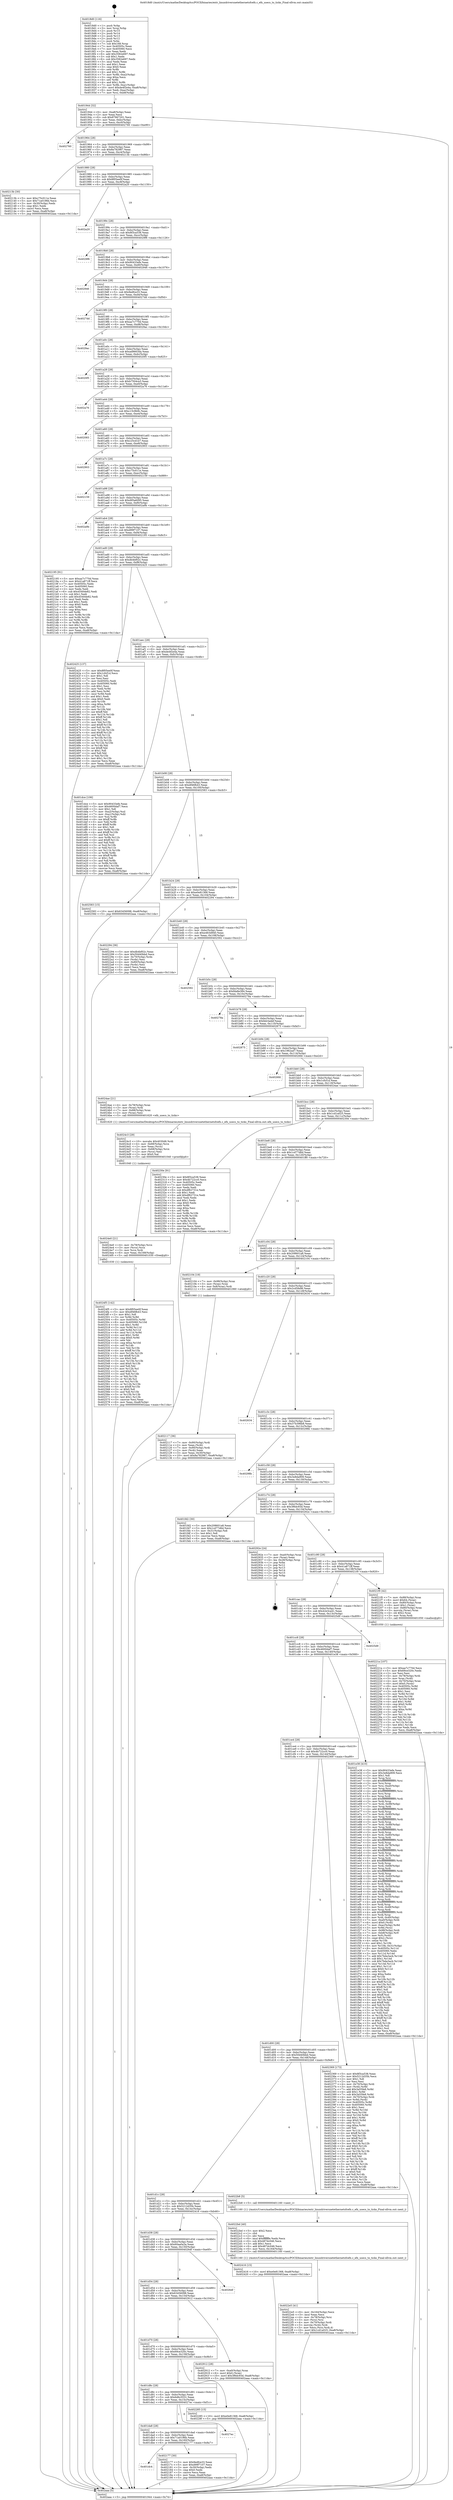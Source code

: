 digraph "0x4018d0" {
  label = "0x4018d0 (/mnt/c/Users/mathe/Desktop/tcc/POCII/binaries/extr_linuxdriversnetethernetsfcefx.c_efx_usecs_to_ticks_Final-ollvm.out::main(0))"
  labelloc = "t"
  node[shape=record]

  Entry [label="",width=0.3,height=0.3,shape=circle,fillcolor=black,style=filled]
  "0x401944" [label="{
     0x401944 [32]\l
     | [instrs]\l
     &nbsp;&nbsp;0x401944 \<+6\>: mov -0xa8(%rbp),%eax\l
     &nbsp;&nbsp;0x40194a \<+2\>: mov %eax,%ecx\l
     &nbsp;&nbsp;0x40194c \<+6\>: sub $0x87667201,%ecx\l
     &nbsp;&nbsp;0x401952 \<+6\>: mov %eax,-0xbc(%rbp)\l
     &nbsp;&nbsp;0x401958 \<+6\>: mov %ecx,-0xc0(%rbp)\l
     &nbsp;&nbsp;0x40195e \<+6\>: je 0000000000402760 \<main+0xe90\>\l
  }"]
  "0x402760" [label="{
     0x402760\l
  }", style=dashed]
  "0x401964" [label="{
     0x401964 [28]\l
     | [instrs]\l
     &nbsp;&nbsp;0x401964 \<+5\>: jmp 0000000000401969 \<main+0x99\>\l
     &nbsp;&nbsp;0x401969 \<+6\>: mov -0xbc(%rbp),%eax\l
     &nbsp;&nbsp;0x40196f \<+5\>: sub $0x8a782987,%eax\l
     &nbsp;&nbsp;0x401974 \<+6\>: mov %eax,-0xc4(%rbp)\l
     &nbsp;&nbsp;0x40197a \<+6\>: je 000000000040213b \<main+0x86b\>\l
  }"]
  Exit [label="",width=0.3,height=0.3,shape=circle,fillcolor=black,style=filled,peripheries=2]
  "0x40213b" [label="{
     0x40213b [30]\l
     | [instrs]\l
     &nbsp;&nbsp;0x40213b \<+5\>: mov $0xc75c011e,%eax\l
     &nbsp;&nbsp;0x402140 \<+5\>: mov $0x71a0196b,%ecx\l
     &nbsp;&nbsp;0x402145 \<+3\>: mov -0x30(%rbp),%edx\l
     &nbsp;&nbsp;0x402148 \<+3\>: cmp $0x1,%edx\l
     &nbsp;&nbsp;0x40214b \<+3\>: cmovl %ecx,%eax\l
     &nbsp;&nbsp;0x40214e \<+6\>: mov %eax,-0xa8(%rbp)\l
     &nbsp;&nbsp;0x402154 \<+5\>: jmp 0000000000402aaa \<main+0x11da\>\l
  }"]
  "0x401980" [label="{
     0x401980 [28]\l
     | [instrs]\l
     &nbsp;&nbsp;0x401980 \<+5\>: jmp 0000000000401985 \<main+0xb5\>\l
     &nbsp;&nbsp;0x401985 \<+6\>: mov -0xbc(%rbp),%eax\l
     &nbsp;&nbsp;0x40198b \<+5\>: sub $0x8f05ee0f,%eax\l
     &nbsp;&nbsp;0x401990 \<+6\>: mov %eax,-0xc8(%rbp)\l
     &nbsp;&nbsp;0x401996 \<+6\>: je 0000000000402a20 \<main+0x1150\>\l
  }"]
  "0x4024f5" [label="{
     0x4024f5 [142]\l
     | [instrs]\l
     &nbsp;&nbsp;0x4024f5 \<+5\>: mov $0x8f05ee0f,%eax\l
     &nbsp;&nbsp;0x4024fa \<+5\>: mov $0xdf46fb43,%esi\l
     &nbsp;&nbsp;0x4024ff \<+2\>: mov $0x1,%dl\l
     &nbsp;&nbsp;0x402501 \<+3\>: xor %r8d,%r8d\l
     &nbsp;&nbsp;0x402504 \<+8\>: mov 0x40505c,%r9d\l
     &nbsp;&nbsp;0x40250c \<+8\>: mov 0x405060,%r10d\l
     &nbsp;&nbsp;0x402514 \<+4\>: sub $0x1,%r8d\l
     &nbsp;&nbsp;0x402518 \<+3\>: mov %r9d,%r11d\l
     &nbsp;&nbsp;0x40251b \<+3\>: add %r8d,%r11d\l
     &nbsp;&nbsp;0x40251e \<+4\>: imul %r11d,%r9d\l
     &nbsp;&nbsp;0x402522 \<+4\>: and $0x1,%r9d\l
     &nbsp;&nbsp;0x402526 \<+4\>: cmp $0x0,%r9d\l
     &nbsp;&nbsp;0x40252a \<+3\>: sete %bl\l
     &nbsp;&nbsp;0x40252d \<+4\>: cmp $0xa,%r10d\l
     &nbsp;&nbsp;0x402531 \<+4\>: setl %r14b\l
     &nbsp;&nbsp;0x402535 \<+3\>: mov %bl,%r15b\l
     &nbsp;&nbsp;0x402538 \<+4\>: xor $0xff,%r15b\l
     &nbsp;&nbsp;0x40253c \<+3\>: mov %r14b,%r12b\l
     &nbsp;&nbsp;0x40253f \<+4\>: xor $0xff,%r12b\l
     &nbsp;&nbsp;0x402543 \<+3\>: xor $0x0,%dl\l
     &nbsp;&nbsp;0x402546 \<+3\>: mov %r15b,%r13b\l
     &nbsp;&nbsp;0x402549 \<+4\>: and $0x0,%r13b\l
     &nbsp;&nbsp;0x40254d \<+2\>: and %dl,%bl\l
     &nbsp;&nbsp;0x40254f \<+3\>: mov %r12b,%cl\l
     &nbsp;&nbsp;0x402552 \<+3\>: and $0x0,%cl\l
     &nbsp;&nbsp;0x402555 \<+3\>: and %dl,%r14b\l
     &nbsp;&nbsp;0x402558 \<+3\>: or %bl,%r13b\l
     &nbsp;&nbsp;0x40255b \<+3\>: or %r14b,%cl\l
     &nbsp;&nbsp;0x40255e \<+3\>: xor %cl,%r13b\l
     &nbsp;&nbsp;0x402561 \<+3\>: or %r12b,%r15b\l
     &nbsp;&nbsp;0x402564 \<+4\>: xor $0xff,%r15b\l
     &nbsp;&nbsp;0x402568 \<+3\>: or $0x0,%dl\l
     &nbsp;&nbsp;0x40256b \<+3\>: and %dl,%r15b\l
     &nbsp;&nbsp;0x40256e \<+3\>: or %r15b,%r13b\l
     &nbsp;&nbsp;0x402571 \<+4\>: test $0x1,%r13b\l
     &nbsp;&nbsp;0x402575 \<+3\>: cmovne %esi,%eax\l
     &nbsp;&nbsp;0x402578 \<+6\>: mov %eax,-0xa8(%rbp)\l
     &nbsp;&nbsp;0x40257e \<+5\>: jmp 0000000000402aaa \<main+0x11da\>\l
  }"]
  "0x402a20" [label="{
     0x402a20\l
  }", style=dashed]
  "0x40199c" [label="{
     0x40199c [28]\l
     | [instrs]\l
     &nbsp;&nbsp;0x40199c \<+5\>: jmp 00000000004019a1 \<main+0xd1\>\l
     &nbsp;&nbsp;0x4019a1 \<+6\>: mov -0xbc(%rbp),%eax\l
     &nbsp;&nbsp;0x4019a7 \<+5\>: sub $0x8f3ca538,%eax\l
     &nbsp;&nbsp;0x4019ac \<+6\>: mov %eax,-0xcc(%rbp)\l
     &nbsp;&nbsp;0x4019b2 \<+6\>: je 00000000004029f6 \<main+0x1126\>\l
  }"]
  "0x4024e0" [label="{
     0x4024e0 [21]\l
     | [instrs]\l
     &nbsp;&nbsp;0x4024e0 \<+4\>: mov -0x78(%rbp),%rcx\l
     &nbsp;&nbsp;0x4024e4 \<+3\>: mov (%rcx),%rcx\l
     &nbsp;&nbsp;0x4024e7 \<+3\>: mov %rcx,%rdi\l
     &nbsp;&nbsp;0x4024ea \<+6\>: mov %eax,-0x168(%rbp)\l
     &nbsp;&nbsp;0x4024f0 \<+5\>: call 0000000000401030 \<free@plt\>\l
     | [calls]\l
     &nbsp;&nbsp;0x401030 \{1\} (unknown)\l
  }"]
  "0x4029f6" [label="{
     0x4029f6\l
  }", style=dashed]
  "0x4019b8" [label="{
     0x4019b8 [28]\l
     | [instrs]\l
     &nbsp;&nbsp;0x4019b8 \<+5\>: jmp 00000000004019bd \<main+0xed\>\l
     &nbsp;&nbsp;0x4019bd \<+6\>: mov -0xbc(%rbp),%eax\l
     &nbsp;&nbsp;0x4019c3 \<+5\>: sub $0x90433efe,%eax\l
     &nbsp;&nbsp;0x4019c8 \<+6\>: mov %eax,-0xd0(%rbp)\l
     &nbsp;&nbsp;0x4019ce \<+6\>: je 0000000000402946 \<main+0x1076\>\l
  }"]
  "0x4024c3" [label="{
     0x4024c3 [29]\l
     | [instrs]\l
     &nbsp;&nbsp;0x4024c3 \<+10\>: movabs $0x4030d6,%rdi\l
     &nbsp;&nbsp;0x4024cd \<+4\>: mov -0x68(%rbp),%rcx\l
     &nbsp;&nbsp;0x4024d1 \<+2\>: mov %eax,(%rcx)\l
     &nbsp;&nbsp;0x4024d3 \<+4\>: mov -0x68(%rbp),%rcx\l
     &nbsp;&nbsp;0x4024d7 \<+2\>: mov (%rcx),%esi\l
     &nbsp;&nbsp;0x4024d9 \<+2\>: mov $0x0,%al\l
     &nbsp;&nbsp;0x4024db \<+5\>: call 0000000000401040 \<printf@plt\>\l
     | [calls]\l
     &nbsp;&nbsp;0x401040 \{1\} (unknown)\l
  }"]
  "0x402946" [label="{
     0x402946\l
  }", style=dashed]
  "0x4019d4" [label="{
     0x4019d4 [28]\l
     | [instrs]\l
     &nbsp;&nbsp;0x4019d4 \<+5\>: jmp 00000000004019d9 \<main+0x109\>\l
     &nbsp;&nbsp;0x4019d9 \<+6\>: mov -0xbc(%rbp),%eax\l
     &nbsp;&nbsp;0x4019df \<+5\>: sub $0x9edfce33,%eax\l
     &nbsp;&nbsp;0x4019e4 \<+6\>: mov %eax,-0xd4(%rbp)\l
     &nbsp;&nbsp;0x4019ea \<+6\>: je 00000000004027dd \<main+0xf0d\>\l
  }"]
  "0x4022e5" [label="{
     0x4022e5 [41]\l
     | [instrs]\l
     &nbsp;&nbsp;0x4022e5 \<+6\>: mov -0x164(%rbp),%ecx\l
     &nbsp;&nbsp;0x4022eb \<+3\>: imul %eax,%ecx\l
     &nbsp;&nbsp;0x4022ee \<+4\>: mov -0x78(%rbp),%rsi\l
     &nbsp;&nbsp;0x4022f2 \<+3\>: mov (%rsi),%rsi\l
     &nbsp;&nbsp;0x4022f5 \<+4\>: mov -0x70(%rbp),%rdi\l
     &nbsp;&nbsp;0x4022f9 \<+3\>: movslq (%rdi),%rdi\l
     &nbsp;&nbsp;0x4022fc \<+3\>: mov %ecx,(%rsi,%rdi,4)\l
     &nbsp;&nbsp;0x4022ff \<+10\>: movl $0x1cd1a025,-0xa8(%rbp)\l
     &nbsp;&nbsp;0x402309 \<+5\>: jmp 0000000000402aaa \<main+0x11da\>\l
  }"]
  "0x4027dd" [label="{
     0x4027dd\l
  }", style=dashed]
  "0x4019f0" [label="{
     0x4019f0 [28]\l
     | [instrs]\l
     &nbsp;&nbsp;0x4019f0 \<+5\>: jmp 00000000004019f5 \<main+0x125\>\l
     &nbsp;&nbsp;0x4019f5 \<+6\>: mov -0xbc(%rbp),%eax\l
     &nbsp;&nbsp;0x4019fb \<+5\>: sub $0xaa7c770d,%eax\l
     &nbsp;&nbsp;0x401a00 \<+6\>: mov %eax,-0xd8(%rbp)\l
     &nbsp;&nbsp;0x401a06 \<+6\>: je 00000000004029ac \<main+0x10dc\>\l
  }"]
  "0x4022bd" [label="{
     0x4022bd [40]\l
     | [instrs]\l
     &nbsp;&nbsp;0x4022bd \<+5\>: mov $0x2,%ecx\l
     &nbsp;&nbsp;0x4022c2 \<+1\>: cltd\l
     &nbsp;&nbsp;0x4022c3 \<+2\>: idiv %ecx\l
     &nbsp;&nbsp;0x4022c5 \<+6\>: imul $0xfffffffe,%edx,%ecx\l
     &nbsp;&nbsp;0x4022cb \<+6\>: sub $0x487dc046,%ecx\l
     &nbsp;&nbsp;0x4022d1 \<+3\>: add $0x1,%ecx\l
     &nbsp;&nbsp;0x4022d4 \<+6\>: add $0x487dc046,%ecx\l
     &nbsp;&nbsp;0x4022da \<+6\>: mov %ecx,-0x164(%rbp)\l
     &nbsp;&nbsp;0x4022e0 \<+5\>: call 0000000000401160 \<next_i\>\l
     | [calls]\l
     &nbsp;&nbsp;0x401160 \{1\} (/mnt/c/Users/mathe/Desktop/tcc/POCII/binaries/extr_linuxdriversnetethernetsfcefx.c_efx_usecs_to_ticks_Final-ollvm.out::next_i)\l
  }"]
  "0x4029ac" [label="{
     0x4029ac\l
  }", style=dashed]
  "0x401a0c" [label="{
     0x401a0c [28]\l
     | [instrs]\l
     &nbsp;&nbsp;0x401a0c \<+5\>: jmp 0000000000401a11 \<main+0x141\>\l
     &nbsp;&nbsp;0x401a11 \<+6\>: mov -0xbc(%rbp),%eax\l
     &nbsp;&nbsp;0x401a17 \<+5\>: sub $0xad9663da,%eax\l
     &nbsp;&nbsp;0x401a1c \<+6\>: mov %eax,-0xdc(%rbp)\l
     &nbsp;&nbsp;0x401a22 \<+6\>: je 00000000004020f5 \<main+0x825\>\l
  }"]
  "0x40221a" [label="{
     0x40221a [107]\l
     | [instrs]\l
     &nbsp;&nbsp;0x40221a \<+5\>: mov $0xaa7c770d,%ecx\l
     &nbsp;&nbsp;0x40221f \<+5\>: mov $0x69ce320c,%edx\l
     &nbsp;&nbsp;0x402224 \<+2\>: xor %esi,%esi\l
     &nbsp;&nbsp;0x402226 \<+4\>: mov -0x78(%rbp),%rdi\l
     &nbsp;&nbsp;0x40222a \<+3\>: mov %rax,(%rdi)\l
     &nbsp;&nbsp;0x40222d \<+4\>: mov -0x70(%rbp),%rax\l
     &nbsp;&nbsp;0x402231 \<+6\>: movl $0x0,(%rax)\l
     &nbsp;&nbsp;0x402237 \<+8\>: mov 0x40505c,%r8d\l
     &nbsp;&nbsp;0x40223f \<+8\>: mov 0x405060,%r9d\l
     &nbsp;&nbsp;0x402247 \<+3\>: sub $0x1,%esi\l
     &nbsp;&nbsp;0x40224a \<+3\>: mov %r8d,%r10d\l
     &nbsp;&nbsp;0x40224d \<+3\>: add %esi,%r10d\l
     &nbsp;&nbsp;0x402250 \<+4\>: imul %r10d,%r8d\l
     &nbsp;&nbsp;0x402254 \<+4\>: and $0x1,%r8d\l
     &nbsp;&nbsp;0x402258 \<+4\>: cmp $0x0,%r8d\l
     &nbsp;&nbsp;0x40225c \<+4\>: sete %r11b\l
     &nbsp;&nbsp;0x402260 \<+4\>: cmp $0xa,%r9d\l
     &nbsp;&nbsp;0x402264 \<+3\>: setl %bl\l
     &nbsp;&nbsp;0x402267 \<+3\>: mov %r11b,%r14b\l
     &nbsp;&nbsp;0x40226a \<+3\>: and %bl,%r14b\l
     &nbsp;&nbsp;0x40226d \<+3\>: xor %bl,%r11b\l
     &nbsp;&nbsp;0x402270 \<+3\>: or %r11b,%r14b\l
     &nbsp;&nbsp;0x402273 \<+4\>: test $0x1,%r14b\l
     &nbsp;&nbsp;0x402277 \<+3\>: cmovne %edx,%ecx\l
     &nbsp;&nbsp;0x40227a \<+6\>: mov %ecx,-0xa8(%rbp)\l
     &nbsp;&nbsp;0x402280 \<+5\>: jmp 0000000000402aaa \<main+0x11da\>\l
  }"]
  "0x4020f5" [label="{
     0x4020f5\l
  }", style=dashed]
  "0x401a28" [label="{
     0x401a28 [28]\l
     | [instrs]\l
     &nbsp;&nbsp;0x401a28 \<+5\>: jmp 0000000000401a2d \<main+0x15d\>\l
     &nbsp;&nbsp;0x401a2d \<+6\>: mov -0xbc(%rbp),%eax\l
     &nbsp;&nbsp;0x401a33 \<+5\>: sub $0xb7504ca3,%eax\l
     &nbsp;&nbsp;0x401a38 \<+6\>: mov %eax,-0xe0(%rbp)\l
     &nbsp;&nbsp;0x401a3e \<+6\>: je 0000000000402a76 \<main+0x11a6\>\l
  }"]
  "0x401dc4" [label="{
     0x401dc4\l
  }", style=dashed]
  "0x402a76" [label="{
     0x402a76\l
  }", style=dashed]
  "0x401a44" [label="{
     0x401a44 [28]\l
     | [instrs]\l
     &nbsp;&nbsp;0x401a44 \<+5\>: jmp 0000000000401a49 \<main+0x179\>\l
     &nbsp;&nbsp;0x401a49 \<+6\>: mov -0xbc(%rbp),%eax\l
     &nbsp;&nbsp;0x401a4f \<+5\>: sub $0xc15c9b9c,%eax\l
     &nbsp;&nbsp;0x401a54 \<+6\>: mov %eax,-0xe4(%rbp)\l
     &nbsp;&nbsp;0x401a5a \<+6\>: je 0000000000402083 \<main+0x7b3\>\l
  }"]
  "0x402177" [label="{
     0x402177 [30]\l
     | [instrs]\l
     &nbsp;&nbsp;0x402177 \<+5\>: mov $0x9edfce33,%eax\l
     &nbsp;&nbsp;0x40217c \<+5\>: mov $0xd99f7107,%ecx\l
     &nbsp;&nbsp;0x402181 \<+3\>: mov -0x30(%rbp),%edx\l
     &nbsp;&nbsp;0x402184 \<+3\>: cmp $0x0,%edx\l
     &nbsp;&nbsp;0x402187 \<+3\>: cmove %ecx,%eax\l
     &nbsp;&nbsp;0x40218a \<+6\>: mov %eax,-0xa8(%rbp)\l
     &nbsp;&nbsp;0x402190 \<+5\>: jmp 0000000000402aaa \<main+0x11da\>\l
  }"]
  "0x402083" [label="{
     0x402083\l
  }", style=dashed]
  "0x401a60" [label="{
     0x401a60 [28]\l
     | [instrs]\l
     &nbsp;&nbsp;0x401a60 \<+5\>: jmp 0000000000401a65 \<main+0x195\>\l
     &nbsp;&nbsp;0x401a65 \<+6\>: mov -0xbc(%rbp),%eax\l
     &nbsp;&nbsp;0x401a6b \<+5\>: sub $0xc25cd1e7,%eax\l
     &nbsp;&nbsp;0x401a70 \<+6\>: mov %eax,-0xe8(%rbp)\l
     &nbsp;&nbsp;0x401a76 \<+6\>: je 0000000000402903 \<main+0x1033\>\l
  }"]
  "0x401da8" [label="{
     0x401da8 [28]\l
     | [instrs]\l
     &nbsp;&nbsp;0x401da8 \<+5\>: jmp 0000000000401dad \<main+0x4dd\>\l
     &nbsp;&nbsp;0x401dad \<+6\>: mov -0xbc(%rbp),%eax\l
     &nbsp;&nbsp;0x401db3 \<+5\>: sub $0x71a0196b,%eax\l
     &nbsp;&nbsp;0x401db8 \<+6\>: mov %eax,-0x160(%rbp)\l
     &nbsp;&nbsp;0x401dbe \<+6\>: je 0000000000402177 \<main+0x8a7\>\l
  }"]
  "0x402903" [label="{
     0x402903\l
  }", style=dashed]
  "0x401a7c" [label="{
     0x401a7c [28]\l
     | [instrs]\l
     &nbsp;&nbsp;0x401a7c \<+5\>: jmp 0000000000401a81 \<main+0x1b1\>\l
     &nbsp;&nbsp;0x401a81 \<+6\>: mov -0xbc(%rbp),%eax\l
     &nbsp;&nbsp;0x401a87 \<+5\>: sub $0xc75c011e,%eax\l
     &nbsp;&nbsp;0x401a8c \<+6\>: mov %eax,-0xec(%rbp)\l
     &nbsp;&nbsp;0x401a92 \<+6\>: je 0000000000402159 \<main+0x889\>\l
  }"]
  "0x4027ec" [label="{
     0x4027ec\l
  }", style=dashed]
  "0x402159" [label="{
     0x402159\l
  }", style=dashed]
  "0x401a98" [label="{
     0x401a98 [28]\l
     | [instrs]\l
     &nbsp;&nbsp;0x401a98 \<+5\>: jmp 0000000000401a9d \<main+0x1cd\>\l
     &nbsp;&nbsp;0x401a9d \<+6\>: mov -0xbc(%rbp),%eax\l
     &nbsp;&nbsp;0x401aa3 \<+5\>: sub $0xd95a6095,%eax\l
     &nbsp;&nbsp;0x401aa8 \<+6\>: mov %eax,-0xf0(%rbp)\l
     &nbsp;&nbsp;0x401aae \<+6\>: je 0000000000402a9b \<main+0x11cb\>\l
  }"]
  "0x401d8c" [label="{
     0x401d8c [28]\l
     | [instrs]\l
     &nbsp;&nbsp;0x401d8c \<+5\>: jmp 0000000000401d91 \<main+0x4c1\>\l
     &nbsp;&nbsp;0x401d91 \<+6\>: mov -0xbc(%rbp),%eax\l
     &nbsp;&nbsp;0x401d97 \<+5\>: sub $0x6d6c5531,%eax\l
     &nbsp;&nbsp;0x401d9c \<+6\>: mov %eax,-0x15c(%rbp)\l
     &nbsp;&nbsp;0x401da2 \<+6\>: je 00000000004027ec \<main+0xf1c\>\l
  }"]
  "0x402a9b" [label="{
     0x402a9b\l
  }", style=dashed]
  "0x401ab4" [label="{
     0x401ab4 [28]\l
     | [instrs]\l
     &nbsp;&nbsp;0x401ab4 \<+5\>: jmp 0000000000401ab9 \<main+0x1e9\>\l
     &nbsp;&nbsp;0x401ab9 \<+6\>: mov -0xbc(%rbp),%eax\l
     &nbsp;&nbsp;0x401abf \<+5\>: sub $0xd99f7107,%eax\l
     &nbsp;&nbsp;0x401ac4 \<+6\>: mov %eax,-0xf4(%rbp)\l
     &nbsp;&nbsp;0x401aca \<+6\>: je 0000000000402195 \<main+0x8c5\>\l
  }"]
  "0x402285" [label="{
     0x402285 [15]\l
     | [instrs]\l
     &nbsp;&nbsp;0x402285 \<+10\>: movl $0xe0e81368,-0xa8(%rbp)\l
     &nbsp;&nbsp;0x40228f \<+5\>: jmp 0000000000402aaa \<main+0x11da\>\l
  }"]
  "0x402195" [label="{
     0x402195 [91]\l
     | [instrs]\l
     &nbsp;&nbsp;0x402195 \<+5\>: mov $0xaa7c770d,%eax\l
     &nbsp;&nbsp;0x40219a \<+5\>: mov $0x41a871ff,%ecx\l
     &nbsp;&nbsp;0x40219f \<+7\>: mov 0x40505c,%edx\l
     &nbsp;&nbsp;0x4021a6 \<+7\>: mov 0x405060,%esi\l
     &nbsp;&nbsp;0x4021ad \<+2\>: mov %edx,%edi\l
     &nbsp;&nbsp;0x4021af \<+6\>: sub $0x4540de82,%edi\l
     &nbsp;&nbsp;0x4021b5 \<+3\>: sub $0x1,%edi\l
     &nbsp;&nbsp;0x4021b8 \<+6\>: add $0x4540de82,%edi\l
     &nbsp;&nbsp;0x4021be \<+3\>: imul %edi,%edx\l
     &nbsp;&nbsp;0x4021c1 \<+3\>: and $0x1,%edx\l
     &nbsp;&nbsp;0x4021c4 \<+3\>: cmp $0x0,%edx\l
     &nbsp;&nbsp;0x4021c7 \<+4\>: sete %r8b\l
     &nbsp;&nbsp;0x4021cb \<+3\>: cmp $0xa,%esi\l
     &nbsp;&nbsp;0x4021ce \<+4\>: setl %r9b\l
     &nbsp;&nbsp;0x4021d2 \<+3\>: mov %r8b,%r10b\l
     &nbsp;&nbsp;0x4021d5 \<+3\>: and %r9b,%r10b\l
     &nbsp;&nbsp;0x4021d8 \<+3\>: xor %r9b,%r8b\l
     &nbsp;&nbsp;0x4021db \<+3\>: or %r8b,%r10b\l
     &nbsp;&nbsp;0x4021de \<+4\>: test $0x1,%r10b\l
     &nbsp;&nbsp;0x4021e2 \<+3\>: cmovne %ecx,%eax\l
     &nbsp;&nbsp;0x4021e5 \<+6\>: mov %eax,-0xa8(%rbp)\l
     &nbsp;&nbsp;0x4021eb \<+5\>: jmp 0000000000402aaa \<main+0x11da\>\l
  }"]
  "0x401ad0" [label="{
     0x401ad0 [28]\l
     | [instrs]\l
     &nbsp;&nbsp;0x401ad0 \<+5\>: jmp 0000000000401ad5 \<main+0x205\>\l
     &nbsp;&nbsp;0x401ad5 \<+6\>: mov -0xbc(%rbp),%eax\l
     &nbsp;&nbsp;0x401adb \<+5\>: sub $0xdb4bf02c,%eax\l
     &nbsp;&nbsp;0x401ae0 \<+6\>: mov %eax,-0xf8(%rbp)\l
     &nbsp;&nbsp;0x401ae6 \<+6\>: je 0000000000402425 \<main+0xb55\>\l
  }"]
  "0x401d70" [label="{
     0x401d70 [28]\l
     | [instrs]\l
     &nbsp;&nbsp;0x401d70 \<+5\>: jmp 0000000000401d75 \<main+0x4a5\>\l
     &nbsp;&nbsp;0x401d75 \<+6\>: mov -0xbc(%rbp),%eax\l
     &nbsp;&nbsp;0x401d7b \<+5\>: sub $0x69ce320c,%eax\l
     &nbsp;&nbsp;0x401d80 \<+6\>: mov %eax,-0x158(%rbp)\l
     &nbsp;&nbsp;0x401d86 \<+6\>: je 0000000000402285 \<main+0x9b5\>\l
  }"]
  "0x402425" [label="{
     0x402425 [137]\l
     | [instrs]\l
     &nbsp;&nbsp;0x402425 \<+5\>: mov $0x8f05ee0f,%eax\l
     &nbsp;&nbsp;0x40242a \<+5\>: mov $0x1cfcf1d,%ecx\l
     &nbsp;&nbsp;0x40242f \<+2\>: mov $0x1,%dl\l
     &nbsp;&nbsp;0x402431 \<+2\>: xor %esi,%esi\l
     &nbsp;&nbsp;0x402433 \<+7\>: mov 0x40505c,%edi\l
     &nbsp;&nbsp;0x40243a \<+8\>: mov 0x405060,%r8d\l
     &nbsp;&nbsp;0x402442 \<+3\>: sub $0x1,%esi\l
     &nbsp;&nbsp;0x402445 \<+3\>: mov %edi,%r9d\l
     &nbsp;&nbsp;0x402448 \<+3\>: add %esi,%r9d\l
     &nbsp;&nbsp;0x40244b \<+4\>: imul %r9d,%edi\l
     &nbsp;&nbsp;0x40244f \<+3\>: and $0x1,%edi\l
     &nbsp;&nbsp;0x402452 \<+3\>: cmp $0x0,%edi\l
     &nbsp;&nbsp;0x402455 \<+4\>: sete %r10b\l
     &nbsp;&nbsp;0x402459 \<+4\>: cmp $0xa,%r8d\l
     &nbsp;&nbsp;0x40245d \<+4\>: setl %r11b\l
     &nbsp;&nbsp;0x402461 \<+3\>: mov %r10b,%bl\l
     &nbsp;&nbsp;0x402464 \<+3\>: xor $0xff,%bl\l
     &nbsp;&nbsp;0x402467 \<+3\>: mov %r11b,%r14b\l
     &nbsp;&nbsp;0x40246a \<+4\>: xor $0xff,%r14b\l
     &nbsp;&nbsp;0x40246e \<+3\>: xor $0x1,%dl\l
     &nbsp;&nbsp;0x402471 \<+3\>: mov %bl,%r15b\l
     &nbsp;&nbsp;0x402474 \<+4\>: and $0xff,%r15b\l
     &nbsp;&nbsp;0x402478 \<+3\>: and %dl,%r10b\l
     &nbsp;&nbsp;0x40247b \<+3\>: mov %r14b,%r12b\l
     &nbsp;&nbsp;0x40247e \<+4\>: and $0xff,%r12b\l
     &nbsp;&nbsp;0x402482 \<+3\>: and %dl,%r11b\l
     &nbsp;&nbsp;0x402485 \<+3\>: or %r10b,%r15b\l
     &nbsp;&nbsp;0x402488 \<+3\>: or %r11b,%r12b\l
     &nbsp;&nbsp;0x40248b \<+3\>: xor %r12b,%r15b\l
     &nbsp;&nbsp;0x40248e \<+3\>: or %r14b,%bl\l
     &nbsp;&nbsp;0x402491 \<+3\>: xor $0xff,%bl\l
     &nbsp;&nbsp;0x402494 \<+3\>: or $0x1,%dl\l
     &nbsp;&nbsp;0x402497 \<+2\>: and %dl,%bl\l
     &nbsp;&nbsp;0x402499 \<+3\>: or %bl,%r15b\l
     &nbsp;&nbsp;0x40249c \<+4\>: test $0x1,%r15b\l
     &nbsp;&nbsp;0x4024a0 \<+3\>: cmovne %ecx,%eax\l
     &nbsp;&nbsp;0x4024a3 \<+6\>: mov %eax,-0xa8(%rbp)\l
     &nbsp;&nbsp;0x4024a9 \<+5\>: jmp 0000000000402aaa \<main+0x11da\>\l
  }"]
  "0x401aec" [label="{
     0x401aec [28]\l
     | [instrs]\l
     &nbsp;&nbsp;0x401aec \<+5\>: jmp 0000000000401af1 \<main+0x221\>\l
     &nbsp;&nbsp;0x401af1 \<+6\>: mov -0xbc(%rbp),%eax\l
     &nbsp;&nbsp;0x401af7 \<+5\>: sub $0xde4f2e4a,%eax\l
     &nbsp;&nbsp;0x401afc \<+6\>: mov %eax,-0xfc(%rbp)\l
     &nbsp;&nbsp;0x401b02 \<+6\>: je 0000000000401dce \<main+0x4fe\>\l
  }"]
  "0x402912" [label="{
     0x402912 [28]\l
     | [instrs]\l
     &nbsp;&nbsp;0x402912 \<+7\>: mov -0xa0(%rbp),%rax\l
     &nbsp;&nbsp;0x402919 \<+6\>: movl $0x0,(%rax)\l
     &nbsp;&nbsp;0x40291f \<+10\>: movl $0x3f6dc93d,-0xa8(%rbp)\l
     &nbsp;&nbsp;0x402929 \<+5\>: jmp 0000000000402aaa \<main+0x11da\>\l
  }"]
  "0x401dce" [label="{
     0x401dce [106]\l
     | [instrs]\l
     &nbsp;&nbsp;0x401dce \<+5\>: mov $0x90433efe,%eax\l
     &nbsp;&nbsp;0x401dd3 \<+5\>: mov $0x4600daf7,%ecx\l
     &nbsp;&nbsp;0x401dd8 \<+2\>: mov $0x1,%dl\l
     &nbsp;&nbsp;0x401dda \<+7\>: mov -0xa2(%rbp),%sil\l
     &nbsp;&nbsp;0x401de1 \<+7\>: mov -0xa1(%rbp),%dil\l
     &nbsp;&nbsp;0x401de8 \<+3\>: mov %sil,%r8b\l
     &nbsp;&nbsp;0x401deb \<+4\>: xor $0xff,%r8b\l
     &nbsp;&nbsp;0x401def \<+3\>: mov %dil,%r9b\l
     &nbsp;&nbsp;0x401df2 \<+4\>: xor $0xff,%r9b\l
     &nbsp;&nbsp;0x401df6 \<+3\>: xor $0x1,%dl\l
     &nbsp;&nbsp;0x401df9 \<+3\>: mov %r8b,%r10b\l
     &nbsp;&nbsp;0x401dfc \<+4\>: and $0xff,%r10b\l
     &nbsp;&nbsp;0x401e00 \<+3\>: and %dl,%sil\l
     &nbsp;&nbsp;0x401e03 \<+3\>: mov %r9b,%r11b\l
     &nbsp;&nbsp;0x401e06 \<+4\>: and $0xff,%r11b\l
     &nbsp;&nbsp;0x401e0a \<+3\>: and %dl,%dil\l
     &nbsp;&nbsp;0x401e0d \<+3\>: or %sil,%r10b\l
     &nbsp;&nbsp;0x401e10 \<+3\>: or %dil,%r11b\l
     &nbsp;&nbsp;0x401e13 \<+3\>: xor %r11b,%r10b\l
     &nbsp;&nbsp;0x401e16 \<+3\>: or %r9b,%r8b\l
     &nbsp;&nbsp;0x401e19 \<+4\>: xor $0xff,%r8b\l
     &nbsp;&nbsp;0x401e1d \<+3\>: or $0x1,%dl\l
     &nbsp;&nbsp;0x401e20 \<+3\>: and %dl,%r8b\l
     &nbsp;&nbsp;0x401e23 \<+3\>: or %r8b,%r10b\l
     &nbsp;&nbsp;0x401e26 \<+4\>: test $0x1,%r10b\l
     &nbsp;&nbsp;0x401e2a \<+3\>: cmovne %ecx,%eax\l
     &nbsp;&nbsp;0x401e2d \<+6\>: mov %eax,-0xa8(%rbp)\l
     &nbsp;&nbsp;0x401e33 \<+5\>: jmp 0000000000402aaa \<main+0x11da\>\l
  }"]
  "0x401b08" [label="{
     0x401b08 [28]\l
     | [instrs]\l
     &nbsp;&nbsp;0x401b08 \<+5\>: jmp 0000000000401b0d \<main+0x23d\>\l
     &nbsp;&nbsp;0x401b0d \<+6\>: mov -0xbc(%rbp),%eax\l
     &nbsp;&nbsp;0x401b13 \<+5\>: sub $0xdf46fb43,%eax\l
     &nbsp;&nbsp;0x401b18 \<+6\>: mov %eax,-0x100(%rbp)\l
     &nbsp;&nbsp;0x401b1e \<+6\>: je 0000000000402583 \<main+0xcb3\>\l
  }"]
  "0x402aaa" [label="{
     0x402aaa [5]\l
     | [instrs]\l
     &nbsp;&nbsp;0x402aaa \<+5\>: jmp 0000000000401944 \<main+0x74\>\l
  }"]
  "0x4018d0" [label="{
     0x4018d0 [116]\l
     | [instrs]\l
     &nbsp;&nbsp;0x4018d0 \<+1\>: push %rbp\l
     &nbsp;&nbsp;0x4018d1 \<+3\>: mov %rsp,%rbp\l
     &nbsp;&nbsp;0x4018d4 \<+2\>: push %r15\l
     &nbsp;&nbsp;0x4018d6 \<+2\>: push %r14\l
     &nbsp;&nbsp;0x4018d8 \<+2\>: push %r13\l
     &nbsp;&nbsp;0x4018da \<+2\>: push %r12\l
     &nbsp;&nbsp;0x4018dc \<+1\>: push %rbx\l
     &nbsp;&nbsp;0x4018dd \<+7\>: sub $0x168,%rsp\l
     &nbsp;&nbsp;0x4018e4 \<+7\>: mov 0x40505c,%eax\l
     &nbsp;&nbsp;0x4018eb \<+7\>: mov 0x405060,%ecx\l
     &nbsp;&nbsp;0x4018f2 \<+2\>: mov %eax,%edx\l
     &nbsp;&nbsp;0x4018f4 \<+6\>: add $0x3582e697,%edx\l
     &nbsp;&nbsp;0x4018fa \<+3\>: sub $0x1,%edx\l
     &nbsp;&nbsp;0x4018fd \<+6\>: sub $0x3582e697,%edx\l
     &nbsp;&nbsp;0x401903 \<+3\>: imul %edx,%eax\l
     &nbsp;&nbsp;0x401906 \<+3\>: and $0x1,%eax\l
     &nbsp;&nbsp;0x401909 \<+3\>: cmp $0x0,%eax\l
     &nbsp;&nbsp;0x40190c \<+4\>: sete %r8b\l
     &nbsp;&nbsp;0x401910 \<+4\>: and $0x1,%r8b\l
     &nbsp;&nbsp;0x401914 \<+7\>: mov %r8b,-0xa2(%rbp)\l
     &nbsp;&nbsp;0x40191b \<+3\>: cmp $0xa,%ecx\l
     &nbsp;&nbsp;0x40191e \<+4\>: setl %r8b\l
     &nbsp;&nbsp;0x401922 \<+4\>: and $0x1,%r8b\l
     &nbsp;&nbsp;0x401926 \<+7\>: mov %r8b,-0xa1(%rbp)\l
     &nbsp;&nbsp;0x40192d \<+10\>: movl $0xde4f2e4a,-0xa8(%rbp)\l
     &nbsp;&nbsp;0x401937 \<+6\>: mov %edi,-0xac(%rbp)\l
     &nbsp;&nbsp;0x40193d \<+7\>: mov %rsi,-0xb8(%rbp)\l
  }"]
  "0x401d54" [label="{
     0x401d54 [28]\l
     | [instrs]\l
     &nbsp;&nbsp;0x401d54 \<+5\>: jmp 0000000000401d59 \<main+0x489\>\l
     &nbsp;&nbsp;0x401d59 \<+6\>: mov -0xbc(%rbp),%eax\l
     &nbsp;&nbsp;0x401d5f \<+5\>: sub $0x63456098,%eax\l
     &nbsp;&nbsp;0x401d64 \<+6\>: mov %eax,-0x154(%rbp)\l
     &nbsp;&nbsp;0x401d6a \<+6\>: je 0000000000402912 \<main+0x1042\>\l
  }"]
  "0x402583" [label="{
     0x402583 [15]\l
     | [instrs]\l
     &nbsp;&nbsp;0x402583 \<+10\>: movl $0x63456098,-0xa8(%rbp)\l
     &nbsp;&nbsp;0x40258d \<+5\>: jmp 0000000000402aaa \<main+0x11da\>\l
  }"]
  "0x401b24" [label="{
     0x401b24 [28]\l
     | [instrs]\l
     &nbsp;&nbsp;0x401b24 \<+5\>: jmp 0000000000401b29 \<main+0x259\>\l
     &nbsp;&nbsp;0x401b29 \<+6\>: mov -0xbc(%rbp),%eax\l
     &nbsp;&nbsp;0x401b2f \<+5\>: sub $0xe0e81368,%eax\l
     &nbsp;&nbsp;0x401b34 \<+6\>: mov %eax,-0x104(%rbp)\l
     &nbsp;&nbsp;0x401b3a \<+6\>: je 0000000000402294 \<main+0x9c4\>\l
  }"]
  "0x4026df" [label="{
     0x4026df\l
  }", style=dashed]
  "0x402294" [label="{
     0x402294 [36]\l
     | [instrs]\l
     &nbsp;&nbsp;0x402294 \<+5\>: mov $0xdb4bf02c,%eax\l
     &nbsp;&nbsp;0x402299 \<+5\>: mov $0x50d40bbd,%ecx\l
     &nbsp;&nbsp;0x40229e \<+4\>: mov -0x70(%rbp),%rdx\l
     &nbsp;&nbsp;0x4022a2 \<+2\>: mov (%rdx),%esi\l
     &nbsp;&nbsp;0x4022a4 \<+4\>: mov -0x80(%rbp),%rdx\l
     &nbsp;&nbsp;0x4022a8 \<+2\>: cmp (%rdx),%esi\l
     &nbsp;&nbsp;0x4022aa \<+3\>: cmovl %ecx,%eax\l
     &nbsp;&nbsp;0x4022ad \<+6\>: mov %eax,-0xa8(%rbp)\l
     &nbsp;&nbsp;0x4022b3 \<+5\>: jmp 0000000000402aaa \<main+0x11da\>\l
  }"]
  "0x401b40" [label="{
     0x401b40 [28]\l
     | [instrs]\l
     &nbsp;&nbsp;0x401b40 \<+5\>: jmp 0000000000401b45 \<main+0x275\>\l
     &nbsp;&nbsp;0x401b45 \<+6\>: mov -0xbc(%rbp),%eax\l
     &nbsp;&nbsp;0x401b4b \<+5\>: sub $0xe463d940,%eax\l
     &nbsp;&nbsp;0x401b50 \<+6\>: mov %eax,-0x108(%rbp)\l
     &nbsp;&nbsp;0x401b56 \<+6\>: je 0000000000402592 \<main+0xcc2\>\l
  }"]
  "0x401d38" [label="{
     0x401d38 [28]\l
     | [instrs]\l
     &nbsp;&nbsp;0x401d38 \<+5\>: jmp 0000000000401d3d \<main+0x46d\>\l
     &nbsp;&nbsp;0x401d3d \<+6\>: mov -0xbc(%rbp),%eax\l
     &nbsp;&nbsp;0x401d43 \<+5\>: sub $0x60aa0a3a,%eax\l
     &nbsp;&nbsp;0x401d48 \<+6\>: mov %eax,-0x150(%rbp)\l
     &nbsp;&nbsp;0x401d4e \<+6\>: je 00000000004026df \<main+0xe0f\>\l
  }"]
  "0x402592" [label="{
     0x402592\l
  }", style=dashed]
  "0x401b5c" [label="{
     0x401b5c [28]\l
     | [instrs]\l
     &nbsp;&nbsp;0x401b5c \<+5\>: jmp 0000000000401b61 \<main+0x291\>\l
     &nbsp;&nbsp;0x401b61 \<+6\>: mov -0xbc(%rbp),%eax\l
     &nbsp;&nbsp;0x401b67 \<+5\>: sub $0xfda8e384,%eax\l
     &nbsp;&nbsp;0x401b6c \<+6\>: mov %eax,-0x10c(%rbp)\l
     &nbsp;&nbsp;0x401b72 \<+6\>: je 000000000040278a \<main+0xeba\>\l
  }"]
  "0x402416" [label="{
     0x402416 [15]\l
     | [instrs]\l
     &nbsp;&nbsp;0x402416 \<+10\>: movl $0xe0e81368,-0xa8(%rbp)\l
     &nbsp;&nbsp;0x402420 \<+5\>: jmp 0000000000402aaa \<main+0x11da\>\l
  }"]
  "0x40278a" [label="{
     0x40278a\l
  }", style=dashed]
  "0x401b78" [label="{
     0x401b78 [28]\l
     | [instrs]\l
     &nbsp;&nbsp;0x401b78 \<+5\>: jmp 0000000000401b7d \<main+0x2ad\>\l
     &nbsp;&nbsp;0x401b7d \<+6\>: mov -0xbc(%rbp),%eax\l
     &nbsp;&nbsp;0x401b83 \<+5\>: sub $0xfeb3adef,%eax\l
     &nbsp;&nbsp;0x401b88 \<+6\>: mov %eax,-0x110(%rbp)\l
     &nbsp;&nbsp;0x401b8e \<+6\>: je 0000000000402875 \<main+0xfa5\>\l
  }"]
  "0x401d1c" [label="{
     0x401d1c [28]\l
     | [instrs]\l
     &nbsp;&nbsp;0x401d1c \<+5\>: jmp 0000000000401d21 \<main+0x451\>\l
     &nbsp;&nbsp;0x401d21 \<+6\>: mov -0xbc(%rbp),%eax\l
     &nbsp;&nbsp;0x401d27 \<+5\>: sub $0x5212d35b,%eax\l
     &nbsp;&nbsp;0x401d2c \<+6\>: mov %eax,-0x14c(%rbp)\l
     &nbsp;&nbsp;0x401d32 \<+6\>: je 0000000000402416 \<main+0xb46\>\l
  }"]
  "0x402875" [label="{
     0x402875\l
  }", style=dashed]
  "0x401b94" [label="{
     0x401b94 [28]\l
     | [instrs]\l
     &nbsp;&nbsp;0x401b94 \<+5\>: jmp 0000000000401b99 \<main+0x2c9\>\l
     &nbsp;&nbsp;0x401b99 \<+6\>: mov -0xbc(%rbp),%eax\l
     &nbsp;&nbsp;0x401b9f \<+5\>: sub $0x1962ad7,%eax\l
     &nbsp;&nbsp;0x401ba4 \<+6\>: mov %eax,-0x114(%rbp)\l
     &nbsp;&nbsp;0x401baa \<+6\>: je 00000000004026fd \<main+0xe2d\>\l
  }"]
  "0x4022b8" [label="{
     0x4022b8 [5]\l
     | [instrs]\l
     &nbsp;&nbsp;0x4022b8 \<+5\>: call 0000000000401160 \<next_i\>\l
     | [calls]\l
     &nbsp;&nbsp;0x401160 \{1\} (/mnt/c/Users/mathe/Desktop/tcc/POCII/binaries/extr_linuxdriversnetethernetsfcefx.c_efx_usecs_to_ticks_Final-ollvm.out::next_i)\l
  }"]
  "0x4026fd" [label="{
     0x4026fd\l
  }", style=dashed]
  "0x401bb0" [label="{
     0x401bb0 [28]\l
     | [instrs]\l
     &nbsp;&nbsp;0x401bb0 \<+5\>: jmp 0000000000401bb5 \<main+0x2e5\>\l
     &nbsp;&nbsp;0x401bb5 \<+6\>: mov -0xbc(%rbp),%eax\l
     &nbsp;&nbsp;0x401bbb \<+5\>: sub $0x1cfcf1d,%eax\l
     &nbsp;&nbsp;0x401bc0 \<+6\>: mov %eax,-0x118(%rbp)\l
     &nbsp;&nbsp;0x401bc6 \<+6\>: je 00000000004024ae \<main+0xbde\>\l
  }"]
  "0x401d00" [label="{
     0x401d00 [28]\l
     | [instrs]\l
     &nbsp;&nbsp;0x401d00 \<+5\>: jmp 0000000000401d05 \<main+0x435\>\l
     &nbsp;&nbsp;0x401d05 \<+6\>: mov -0xbc(%rbp),%eax\l
     &nbsp;&nbsp;0x401d0b \<+5\>: sub $0x50d40bbd,%eax\l
     &nbsp;&nbsp;0x401d10 \<+6\>: mov %eax,-0x148(%rbp)\l
     &nbsp;&nbsp;0x401d16 \<+6\>: je 00000000004022b8 \<main+0x9e8\>\l
  }"]
  "0x4024ae" [label="{
     0x4024ae [21]\l
     | [instrs]\l
     &nbsp;&nbsp;0x4024ae \<+4\>: mov -0x78(%rbp),%rax\l
     &nbsp;&nbsp;0x4024b2 \<+3\>: mov (%rax),%rdi\l
     &nbsp;&nbsp;0x4024b5 \<+7\>: mov -0x88(%rbp),%rax\l
     &nbsp;&nbsp;0x4024bc \<+2\>: mov (%rax),%esi\l
     &nbsp;&nbsp;0x4024be \<+5\>: call 0000000000401620 \<efx_usecs_to_ticks\>\l
     | [calls]\l
     &nbsp;&nbsp;0x401620 \{1\} (/mnt/c/Users/mathe/Desktop/tcc/POCII/binaries/extr_linuxdriversnetethernetsfcefx.c_efx_usecs_to_ticks_Final-ollvm.out::efx_usecs_to_ticks)\l
  }"]
  "0x401bcc" [label="{
     0x401bcc [28]\l
     | [instrs]\l
     &nbsp;&nbsp;0x401bcc \<+5\>: jmp 0000000000401bd1 \<main+0x301\>\l
     &nbsp;&nbsp;0x401bd1 \<+6\>: mov -0xbc(%rbp),%eax\l
     &nbsp;&nbsp;0x401bd7 \<+5\>: sub $0x1cd1a025,%eax\l
     &nbsp;&nbsp;0x401bdc \<+6\>: mov %eax,-0x11c(%rbp)\l
     &nbsp;&nbsp;0x401be2 \<+6\>: je 000000000040230e \<main+0xa3e\>\l
  }"]
  "0x402369" [label="{
     0x402369 [173]\l
     | [instrs]\l
     &nbsp;&nbsp;0x402369 \<+5\>: mov $0x8f3ca538,%eax\l
     &nbsp;&nbsp;0x40236e \<+5\>: mov $0x5212d35b,%ecx\l
     &nbsp;&nbsp;0x402373 \<+2\>: mov $0x1,%dl\l
     &nbsp;&nbsp;0x402375 \<+2\>: xor %esi,%esi\l
     &nbsp;&nbsp;0x402377 \<+4\>: mov -0x70(%rbp),%rdi\l
     &nbsp;&nbsp;0x40237b \<+3\>: mov (%rdi),%r8d\l
     &nbsp;&nbsp;0x40237e \<+7\>: add $0x3a55fe8,%r8d\l
     &nbsp;&nbsp;0x402385 \<+4\>: add $0x1,%r8d\l
     &nbsp;&nbsp;0x402389 \<+7\>: sub $0x3a55fe8,%r8d\l
     &nbsp;&nbsp;0x402390 \<+4\>: mov -0x70(%rbp),%rdi\l
     &nbsp;&nbsp;0x402394 \<+3\>: mov %r8d,(%rdi)\l
     &nbsp;&nbsp;0x402397 \<+8\>: mov 0x40505c,%r8d\l
     &nbsp;&nbsp;0x40239f \<+8\>: mov 0x405060,%r9d\l
     &nbsp;&nbsp;0x4023a7 \<+3\>: sub $0x1,%esi\l
     &nbsp;&nbsp;0x4023aa \<+3\>: mov %r8d,%r10d\l
     &nbsp;&nbsp;0x4023ad \<+3\>: add %esi,%r10d\l
     &nbsp;&nbsp;0x4023b0 \<+4\>: imul %r10d,%r8d\l
     &nbsp;&nbsp;0x4023b4 \<+4\>: and $0x1,%r8d\l
     &nbsp;&nbsp;0x4023b8 \<+4\>: cmp $0x0,%r8d\l
     &nbsp;&nbsp;0x4023bc \<+4\>: sete %r11b\l
     &nbsp;&nbsp;0x4023c0 \<+4\>: cmp $0xa,%r9d\l
     &nbsp;&nbsp;0x4023c4 \<+3\>: setl %bl\l
     &nbsp;&nbsp;0x4023c7 \<+3\>: mov %r11b,%r14b\l
     &nbsp;&nbsp;0x4023ca \<+4\>: xor $0xff,%r14b\l
     &nbsp;&nbsp;0x4023ce \<+3\>: mov %bl,%r15b\l
     &nbsp;&nbsp;0x4023d1 \<+4\>: xor $0xff,%r15b\l
     &nbsp;&nbsp;0x4023d5 \<+3\>: xor $0x0,%dl\l
     &nbsp;&nbsp;0x4023d8 \<+3\>: mov %r14b,%r12b\l
     &nbsp;&nbsp;0x4023db \<+4\>: and $0x0,%r12b\l
     &nbsp;&nbsp;0x4023df \<+3\>: and %dl,%r11b\l
     &nbsp;&nbsp;0x4023e2 \<+3\>: mov %r15b,%r13b\l
     &nbsp;&nbsp;0x4023e5 \<+4\>: and $0x0,%r13b\l
     &nbsp;&nbsp;0x4023e9 \<+2\>: and %dl,%bl\l
     &nbsp;&nbsp;0x4023eb \<+3\>: or %r11b,%r12b\l
     &nbsp;&nbsp;0x4023ee \<+3\>: or %bl,%r13b\l
     &nbsp;&nbsp;0x4023f1 \<+3\>: xor %r13b,%r12b\l
     &nbsp;&nbsp;0x4023f4 \<+3\>: or %r15b,%r14b\l
     &nbsp;&nbsp;0x4023f7 \<+4\>: xor $0xff,%r14b\l
     &nbsp;&nbsp;0x4023fb \<+3\>: or $0x0,%dl\l
     &nbsp;&nbsp;0x4023fe \<+3\>: and %dl,%r14b\l
     &nbsp;&nbsp;0x402401 \<+3\>: or %r14b,%r12b\l
     &nbsp;&nbsp;0x402404 \<+4\>: test $0x1,%r12b\l
     &nbsp;&nbsp;0x402408 \<+3\>: cmovne %ecx,%eax\l
     &nbsp;&nbsp;0x40240b \<+6\>: mov %eax,-0xa8(%rbp)\l
     &nbsp;&nbsp;0x402411 \<+5\>: jmp 0000000000402aaa \<main+0x11da\>\l
  }"]
  "0x40230e" [label="{
     0x40230e [91]\l
     | [instrs]\l
     &nbsp;&nbsp;0x40230e \<+5\>: mov $0x8f3ca538,%eax\l
     &nbsp;&nbsp;0x402313 \<+5\>: mov $0x4b722cc0,%ecx\l
     &nbsp;&nbsp;0x402318 \<+7\>: mov 0x40505c,%edx\l
     &nbsp;&nbsp;0x40231f \<+7\>: mov 0x405060,%esi\l
     &nbsp;&nbsp;0x402326 \<+2\>: mov %edx,%edi\l
     &nbsp;&nbsp;0x402328 \<+6\>: sub $0xdf62731e,%edi\l
     &nbsp;&nbsp;0x40232e \<+3\>: sub $0x1,%edi\l
     &nbsp;&nbsp;0x402331 \<+6\>: add $0xdf62731e,%edi\l
     &nbsp;&nbsp;0x402337 \<+3\>: imul %edi,%edx\l
     &nbsp;&nbsp;0x40233a \<+3\>: and $0x1,%edx\l
     &nbsp;&nbsp;0x40233d \<+3\>: cmp $0x0,%edx\l
     &nbsp;&nbsp;0x402340 \<+4\>: sete %r8b\l
     &nbsp;&nbsp;0x402344 \<+3\>: cmp $0xa,%esi\l
     &nbsp;&nbsp;0x402347 \<+4\>: setl %r9b\l
     &nbsp;&nbsp;0x40234b \<+3\>: mov %r8b,%r10b\l
     &nbsp;&nbsp;0x40234e \<+3\>: and %r9b,%r10b\l
     &nbsp;&nbsp;0x402351 \<+3\>: xor %r9b,%r8b\l
     &nbsp;&nbsp;0x402354 \<+3\>: or %r8b,%r10b\l
     &nbsp;&nbsp;0x402357 \<+4\>: test $0x1,%r10b\l
     &nbsp;&nbsp;0x40235b \<+3\>: cmovne %ecx,%eax\l
     &nbsp;&nbsp;0x40235e \<+6\>: mov %eax,-0xa8(%rbp)\l
     &nbsp;&nbsp;0x402364 \<+5\>: jmp 0000000000402aaa \<main+0x11da\>\l
  }"]
  "0x401be8" [label="{
     0x401be8 [28]\l
     | [instrs]\l
     &nbsp;&nbsp;0x401be8 \<+5\>: jmp 0000000000401bed \<main+0x31d\>\l
     &nbsp;&nbsp;0x401bed \<+6\>: mov -0xbc(%rbp),%eax\l
     &nbsp;&nbsp;0x401bf3 \<+5\>: sub $0x1cd77d6d,%eax\l
     &nbsp;&nbsp;0x401bf8 \<+6\>: mov %eax,-0x120(%rbp)\l
     &nbsp;&nbsp;0x401bfe \<+6\>: je 0000000000401ff0 \<main+0x720\>\l
  }"]
  "0x402117" [label="{
     0x402117 [36]\l
     | [instrs]\l
     &nbsp;&nbsp;0x402117 \<+7\>: mov -0x90(%rbp),%rdi\l
     &nbsp;&nbsp;0x40211e \<+2\>: mov %eax,(%rdi)\l
     &nbsp;&nbsp;0x402120 \<+7\>: mov -0x90(%rbp),%rdi\l
     &nbsp;&nbsp;0x402127 \<+2\>: mov (%rdi),%eax\l
     &nbsp;&nbsp;0x402129 \<+3\>: mov %eax,-0x30(%rbp)\l
     &nbsp;&nbsp;0x40212c \<+10\>: movl $0x8a782987,-0xa8(%rbp)\l
     &nbsp;&nbsp;0x402136 \<+5\>: jmp 0000000000402aaa \<main+0x11da\>\l
  }"]
  "0x401ff0" [label="{
     0x401ff0\l
  }", style=dashed]
  "0x401c04" [label="{
     0x401c04 [28]\l
     | [instrs]\l
     &nbsp;&nbsp;0x401c04 \<+5\>: jmp 0000000000401c09 \<main+0x339\>\l
     &nbsp;&nbsp;0x401c09 \<+6\>: mov -0xbc(%rbp),%eax\l
     &nbsp;&nbsp;0x401c0f \<+5\>: sub $0x208601a8,%eax\l
     &nbsp;&nbsp;0x401c14 \<+6\>: mov %eax,-0x124(%rbp)\l
     &nbsp;&nbsp;0x401c1a \<+6\>: je 0000000000402104 \<main+0x834\>\l
  }"]
  "0x401ce4" [label="{
     0x401ce4 [28]\l
     | [instrs]\l
     &nbsp;&nbsp;0x401ce4 \<+5\>: jmp 0000000000401ce9 \<main+0x419\>\l
     &nbsp;&nbsp;0x401ce9 \<+6\>: mov -0xbc(%rbp),%eax\l
     &nbsp;&nbsp;0x401cef \<+5\>: sub $0x4b722cc0,%eax\l
     &nbsp;&nbsp;0x401cf4 \<+6\>: mov %eax,-0x144(%rbp)\l
     &nbsp;&nbsp;0x401cfa \<+6\>: je 0000000000402369 \<main+0xa99\>\l
  }"]
  "0x402104" [label="{
     0x402104 [19]\l
     | [instrs]\l
     &nbsp;&nbsp;0x402104 \<+7\>: mov -0x98(%rbp),%rax\l
     &nbsp;&nbsp;0x40210b \<+3\>: mov (%rax),%rax\l
     &nbsp;&nbsp;0x40210e \<+4\>: mov 0x8(%rax),%rdi\l
     &nbsp;&nbsp;0x402112 \<+5\>: call 0000000000401060 \<atoi@plt\>\l
     | [calls]\l
     &nbsp;&nbsp;0x401060 \{1\} (unknown)\l
  }"]
  "0x401c20" [label="{
     0x401c20 [28]\l
     | [instrs]\l
     &nbsp;&nbsp;0x401c20 \<+5\>: jmp 0000000000401c25 \<main+0x355\>\l
     &nbsp;&nbsp;0x401c25 \<+6\>: mov -0xbc(%rbp),%eax\l
     &nbsp;&nbsp;0x401c2b \<+5\>: sub $0x2cd5fe96,%eax\l
     &nbsp;&nbsp;0x401c30 \<+6\>: mov %eax,-0x128(%rbp)\l
     &nbsp;&nbsp;0x401c36 \<+6\>: je 0000000000402634 \<main+0xd64\>\l
  }"]
  "0x401e38" [label="{
     0x401e38 [410]\l
     | [instrs]\l
     &nbsp;&nbsp;0x401e38 \<+5\>: mov $0x90433efe,%eax\l
     &nbsp;&nbsp;0x401e3d \<+5\>: mov $0x3e8da909,%ecx\l
     &nbsp;&nbsp;0x401e42 \<+2\>: mov $0x1,%dl\l
     &nbsp;&nbsp;0x401e44 \<+3\>: mov %rsp,%rsi\l
     &nbsp;&nbsp;0x401e47 \<+4\>: add $0xfffffffffffffff0,%rsi\l
     &nbsp;&nbsp;0x401e4b \<+3\>: mov %rsi,%rsp\l
     &nbsp;&nbsp;0x401e4e \<+7\>: mov %rsi,-0xa0(%rbp)\l
     &nbsp;&nbsp;0x401e55 \<+3\>: mov %rsp,%rsi\l
     &nbsp;&nbsp;0x401e58 \<+4\>: add $0xfffffffffffffff0,%rsi\l
     &nbsp;&nbsp;0x401e5c \<+3\>: mov %rsi,%rsp\l
     &nbsp;&nbsp;0x401e5f \<+3\>: mov %rsp,%rdi\l
     &nbsp;&nbsp;0x401e62 \<+4\>: add $0xfffffffffffffff0,%rdi\l
     &nbsp;&nbsp;0x401e66 \<+3\>: mov %rdi,%rsp\l
     &nbsp;&nbsp;0x401e69 \<+7\>: mov %rdi,-0x98(%rbp)\l
     &nbsp;&nbsp;0x401e70 \<+3\>: mov %rsp,%rdi\l
     &nbsp;&nbsp;0x401e73 \<+4\>: add $0xfffffffffffffff0,%rdi\l
     &nbsp;&nbsp;0x401e77 \<+3\>: mov %rdi,%rsp\l
     &nbsp;&nbsp;0x401e7a \<+7\>: mov %rdi,-0x90(%rbp)\l
     &nbsp;&nbsp;0x401e81 \<+3\>: mov %rsp,%rdi\l
     &nbsp;&nbsp;0x401e84 \<+4\>: add $0xfffffffffffffff0,%rdi\l
     &nbsp;&nbsp;0x401e88 \<+3\>: mov %rdi,%rsp\l
     &nbsp;&nbsp;0x401e8b \<+7\>: mov %rdi,-0x88(%rbp)\l
     &nbsp;&nbsp;0x401e92 \<+3\>: mov %rsp,%rdi\l
     &nbsp;&nbsp;0x401e95 \<+4\>: add $0xfffffffffffffff0,%rdi\l
     &nbsp;&nbsp;0x401e99 \<+3\>: mov %rdi,%rsp\l
     &nbsp;&nbsp;0x401e9c \<+4\>: mov %rdi,-0x80(%rbp)\l
     &nbsp;&nbsp;0x401ea0 \<+3\>: mov %rsp,%rdi\l
     &nbsp;&nbsp;0x401ea3 \<+4\>: add $0xfffffffffffffff0,%rdi\l
     &nbsp;&nbsp;0x401ea7 \<+3\>: mov %rdi,%rsp\l
     &nbsp;&nbsp;0x401eaa \<+4\>: mov %rdi,-0x78(%rbp)\l
     &nbsp;&nbsp;0x401eae \<+3\>: mov %rsp,%rdi\l
     &nbsp;&nbsp;0x401eb1 \<+4\>: add $0xfffffffffffffff0,%rdi\l
     &nbsp;&nbsp;0x401eb5 \<+3\>: mov %rdi,%rsp\l
     &nbsp;&nbsp;0x401eb8 \<+4\>: mov %rdi,-0x70(%rbp)\l
     &nbsp;&nbsp;0x401ebc \<+3\>: mov %rsp,%rdi\l
     &nbsp;&nbsp;0x401ebf \<+4\>: add $0xfffffffffffffff0,%rdi\l
     &nbsp;&nbsp;0x401ec3 \<+3\>: mov %rdi,%rsp\l
     &nbsp;&nbsp;0x401ec6 \<+4\>: mov %rdi,-0x68(%rbp)\l
     &nbsp;&nbsp;0x401eca \<+3\>: mov %rsp,%rdi\l
     &nbsp;&nbsp;0x401ecd \<+4\>: add $0xfffffffffffffff0,%rdi\l
     &nbsp;&nbsp;0x401ed1 \<+3\>: mov %rdi,%rsp\l
     &nbsp;&nbsp;0x401ed4 \<+4\>: mov %rdi,-0x60(%rbp)\l
     &nbsp;&nbsp;0x401ed8 \<+3\>: mov %rsp,%rdi\l
     &nbsp;&nbsp;0x401edb \<+4\>: add $0xfffffffffffffff0,%rdi\l
     &nbsp;&nbsp;0x401edf \<+3\>: mov %rdi,%rsp\l
     &nbsp;&nbsp;0x401ee2 \<+4\>: mov %rdi,-0x58(%rbp)\l
     &nbsp;&nbsp;0x401ee6 \<+3\>: mov %rsp,%rdi\l
     &nbsp;&nbsp;0x401ee9 \<+4\>: add $0xfffffffffffffff0,%rdi\l
     &nbsp;&nbsp;0x401eed \<+3\>: mov %rdi,%rsp\l
     &nbsp;&nbsp;0x401ef0 \<+4\>: mov %rdi,-0x50(%rbp)\l
     &nbsp;&nbsp;0x401ef4 \<+3\>: mov %rsp,%rdi\l
     &nbsp;&nbsp;0x401ef7 \<+4\>: add $0xfffffffffffffff0,%rdi\l
     &nbsp;&nbsp;0x401efb \<+3\>: mov %rdi,%rsp\l
     &nbsp;&nbsp;0x401efe \<+4\>: mov %rdi,-0x48(%rbp)\l
     &nbsp;&nbsp;0x401f02 \<+3\>: mov %rsp,%rdi\l
     &nbsp;&nbsp;0x401f05 \<+4\>: add $0xfffffffffffffff0,%rdi\l
     &nbsp;&nbsp;0x401f09 \<+3\>: mov %rdi,%rsp\l
     &nbsp;&nbsp;0x401f0c \<+4\>: mov %rdi,-0x40(%rbp)\l
     &nbsp;&nbsp;0x401f10 \<+7\>: mov -0xa0(%rbp),%rdi\l
     &nbsp;&nbsp;0x401f17 \<+6\>: movl $0x0,(%rdi)\l
     &nbsp;&nbsp;0x401f1d \<+7\>: mov -0xac(%rbp),%r8d\l
     &nbsp;&nbsp;0x401f24 \<+3\>: mov %r8d,(%rsi)\l
     &nbsp;&nbsp;0x401f27 \<+7\>: mov -0x98(%rbp),%rdi\l
     &nbsp;&nbsp;0x401f2e \<+7\>: mov -0xb8(%rbp),%r9\l
     &nbsp;&nbsp;0x401f35 \<+3\>: mov %r9,(%rdi)\l
     &nbsp;&nbsp;0x401f38 \<+3\>: cmpl $0x2,(%rsi)\l
     &nbsp;&nbsp;0x401f3b \<+4\>: setne %r10b\l
     &nbsp;&nbsp;0x401f3f \<+4\>: and $0x1,%r10b\l
     &nbsp;&nbsp;0x401f43 \<+4\>: mov %r10b,-0x31(%rbp)\l
     &nbsp;&nbsp;0x401f47 \<+8\>: mov 0x40505c,%r11d\l
     &nbsp;&nbsp;0x401f4f \<+7\>: mov 0x405060,%ebx\l
     &nbsp;&nbsp;0x401f56 \<+3\>: mov %r11d,%r14d\l
     &nbsp;&nbsp;0x401f59 \<+7\>: add $0x7bda3acb,%r14d\l
     &nbsp;&nbsp;0x401f60 \<+4\>: sub $0x1,%r14d\l
     &nbsp;&nbsp;0x401f64 \<+7\>: sub $0x7bda3acb,%r14d\l
     &nbsp;&nbsp;0x401f6b \<+4\>: imul %r14d,%r11d\l
     &nbsp;&nbsp;0x401f6f \<+4\>: and $0x1,%r11d\l
     &nbsp;&nbsp;0x401f73 \<+4\>: cmp $0x0,%r11d\l
     &nbsp;&nbsp;0x401f77 \<+4\>: sete %r10b\l
     &nbsp;&nbsp;0x401f7b \<+3\>: cmp $0xa,%ebx\l
     &nbsp;&nbsp;0x401f7e \<+4\>: setl %r15b\l
     &nbsp;&nbsp;0x401f82 \<+3\>: mov %r10b,%r12b\l
     &nbsp;&nbsp;0x401f85 \<+4\>: xor $0xff,%r12b\l
     &nbsp;&nbsp;0x401f89 \<+3\>: mov %r15b,%r13b\l
     &nbsp;&nbsp;0x401f8c \<+4\>: xor $0xff,%r13b\l
     &nbsp;&nbsp;0x401f90 \<+3\>: xor $0x1,%dl\l
     &nbsp;&nbsp;0x401f93 \<+3\>: mov %r12b,%sil\l
     &nbsp;&nbsp;0x401f96 \<+4\>: and $0xff,%sil\l
     &nbsp;&nbsp;0x401f9a \<+3\>: and %dl,%r10b\l
     &nbsp;&nbsp;0x401f9d \<+3\>: mov %r13b,%dil\l
     &nbsp;&nbsp;0x401fa0 \<+4\>: and $0xff,%dil\l
     &nbsp;&nbsp;0x401fa4 \<+3\>: and %dl,%r15b\l
     &nbsp;&nbsp;0x401fa7 \<+3\>: or %r10b,%sil\l
     &nbsp;&nbsp;0x401faa \<+3\>: or %r15b,%dil\l
     &nbsp;&nbsp;0x401fad \<+3\>: xor %dil,%sil\l
     &nbsp;&nbsp;0x401fb0 \<+3\>: or %r13b,%r12b\l
     &nbsp;&nbsp;0x401fb3 \<+4\>: xor $0xff,%r12b\l
     &nbsp;&nbsp;0x401fb7 \<+3\>: or $0x1,%dl\l
     &nbsp;&nbsp;0x401fba \<+3\>: and %dl,%r12b\l
     &nbsp;&nbsp;0x401fbd \<+3\>: or %r12b,%sil\l
     &nbsp;&nbsp;0x401fc0 \<+4\>: test $0x1,%sil\l
     &nbsp;&nbsp;0x401fc4 \<+3\>: cmovne %ecx,%eax\l
     &nbsp;&nbsp;0x401fc7 \<+6\>: mov %eax,-0xa8(%rbp)\l
     &nbsp;&nbsp;0x401fcd \<+5\>: jmp 0000000000402aaa \<main+0x11da\>\l
  }"]
  "0x402634" [label="{
     0x402634\l
  }", style=dashed]
  "0x401c3c" [label="{
     0x401c3c [28]\l
     | [instrs]\l
     &nbsp;&nbsp;0x401c3c \<+5\>: jmp 0000000000401c41 \<main+0x371\>\l
     &nbsp;&nbsp;0x401c41 \<+6\>: mov -0xbc(%rbp),%eax\l
     &nbsp;&nbsp;0x401c47 \<+5\>: sub $0x37b396b8,%eax\l
     &nbsp;&nbsp;0x401c4c \<+6\>: mov %eax,-0x12c(%rbp)\l
     &nbsp;&nbsp;0x401c52 \<+6\>: je 000000000040298b \<main+0x10bb\>\l
  }"]
  "0x401cc8" [label="{
     0x401cc8 [28]\l
     | [instrs]\l
     &nbsp;&nbsp;0x401cc8 \<+5\>: jmp 0000000000401ccd \<main+0x3fd\>\l
     &nbsp;&nbsp;0x401ccd \<+6\>: mov -0xbc(%rbp),%eax\l
     &nbsp;&nbsp;0x401cd3 \<+5\>: sub $0x4600daf7,%eax\l
     &nbsp;&nbsp;0x401cd8 \<+6\>: mov %eax,-0x140(%rbp)\l
     &nbsp;&nbsp;0x401cde \<+6\>: je 0000000000401e38 \<main+0x568\>\l
  }"]
  "0x40298b" [label="{
     0x40298b\l
  }", style=dashed]
  "0x401c58" [label="{
     0x401c58 [28]\l
     | [instrs]\l
     &nbsp;&nbsp;0x401c58 \<+5\>: jmp 0000000000401c5d \<main+0x38d\>\l
     &nbsp;&nbsp;0x401c5d \<+6\>: mov -0xbc(%rbp),%eax\l
     &nbsp;&nbsp;0x401c63 \<+5\>: sub $0x3e8da909,%eax\l
     &nbsp;&nbsp;0x401c68 \<+6\>: mov %eax,-0x130(%rbp)\l
     &nbsp;&nbsp;0x401c6e \<+6\>: je 0000000000401fd2 \<main+0x702\>\l
  }"]
  "0x4025d9" [label="{
     0x4025d9\l
  }", style=dashed]
  "0x401fd2" [label="{
     0x401fd2 [30]\l
     | [instrs]\l
     &nbsp;&nbsp;0x401fd2 \<+5\>: mov $0x208601a8,%eax\l
     &nbsp;&nbsp;0x401fd7 \<+5\>: mov $0x1cd77d6d,%ecx\l
     &nbsp;&nbsp;0x401fdc \<+3\>: mov -0x31(%rbp),%dl\l
     &nbsp;&nbsp;0x401fdf \<+3\>: test $0x1,%dl\l
     &nbsp;&nbsp;0x401fe2 \<+3\>: cmovne %ecx,%eax\l
     &nbsp;&nbsp;0x401fe5 \<+6\>: mov %eax,-0xa8(%rbp)\l
     &nbsp;&nbsp;0x401feb \<+5\>: jmp 0000000000402aaa \<main+0x11da\>\l
  }"]
  "0x401c74" [label="{
     0x401c74 [28]\l
     | [instrs]\l
     &nbsp;&nbsp;0x401c74 \<+5\>: jmp 0000000000401c79 \<main+0x3a9\>\l
     &nbsp;&nbsp;0x401c79 \<+6\>: mov -0xbc(%rbp),%eax\l
     &nbsp;&nbsp;0x401c7f \<+5\>: sub $0x3f6dc93d,%eax\l
     &nbsp;&nbsp;0x401c84 \<+6\>: mov %eax,-0x134(%rbp)\l
     &nbsp;&nbsp;0x401c8a \<+6\>: je 000000000040292e \<main+0x105e\>\l
  }"]
  "0x401cac" [label="{
     0x401cac [28]\l
     | [instrs]\l
     &nbsp;&nbsp;0x401cac \<+5\>: jmp 0000000000401cb1 \<main+0x3e1\>\l
     &nbsp;&nbsp;0x401cb1 \<+6\>: mov -0xbc(%rbp),%eax\l
     &nbsp;&nbsp;0x401cb7 \<+5\>: sub $0x42e3ca41,%eax\l
     &nbsp;&nbsp;0x401cbc \<+6\>: mov %eax,-0x13c(%rbp)\l
     &nbsp;&nbsp;0x401cc2 \<+6\>: je 00000000004025d9 \<main+0xd09\>\l
  }"]
  "0x40292e" [label="{
     0x40292e [24]\l
     | [instrs]\l
     &nbsp;&nbsp;0x40292e \<+7\>: mov -0xa0(%rbp),%rax\l
     &nbsp;&nbsp;0x402935 \<+2\>: mov (%rax),%eax\l
     &nbsp;&nbsp;0x402937 \<+4\>: lea -0x28(%rbp),%rsp\l
     &nbsp;&nbsp;0x40293b \<+1\>: pop %rbx\l
     &nbsp;&nbsp;0x40293c \<+2\>: pop %r12\l
     &nbsp;&nbsp;0x40293e \<+2\>: pop %r13\l
     &nbsp;&nbsp;0x402940 \<+2\>: pop %r14\l
     &nbsp;&nbsp;0x402942 \<+2\>: pop %r15\l
     &nbsp;&nbsp;0x402944 \<+1\>: pop %rbp\l
     &nbsp;&nbsp;0x402945 \<+1\>: ret\l
  }"]
  "0x401c90" [label="{
     0x401c90 [28]\l
     | [instrs]\l
     &nbsp;&nbsp;0x401c90 \<+5\>: jmp 0000000000401c95 \<main+0x3c5\>\l
     &nbsp;&nbsp;0x401c95 \<+6\>: mov -0xbc(%rbp),%eax\l
     &nbsp;&nbsp;0x401c9b \<+5\>: sub $0x41a871ff,%eax\l
     &nbsp;&nbsp;0x401ca0 \<+6\>: mov %eax,-0x138(%rbp)\l
     &nbsp;&nbsp;0x401ca6 \<+6\>: je 00000000004021f0 \<main+0x920\>\l
  }"]
  "0x4021f0" [label="{
     0x4021f0 [42]\l
     | [instrs]\l
     &nbsp;&nbsp;0x4021f0 \<+7\>: mov -0x88(%rbp),%rax\l
     &nbsp;&nbsp;0x4021f7 \<+6\>: movl $0x64,(%rax)\l
     &nbsp;&nbsp;0x4021fd \<+4\>: mov -0x80(%rbp),%rax\l
     &nbsp;&nbsp;0x402201 \<+6\>: movl $0x1,(%rax)\l
     &nbsp;&nbsp;0x402207 \<+4\>: mov -0x80(%rbp),%rax\l
     &nbsp;&nbsp;0x40220b \<+3\>: movslq (%rax),%rax\l
     &nbsp;&nbsp;0x40220e \<+4\>: shl $0x2,%rax\l
     &nbsp;&nbsp;0x402212 \<+3\>: mov %rax,%rdi\l
     &nbsp;&nbsp;0x402215 \<+5\>: call 0000000000401050 \<malloc@plt\>\l
     | [calls]\l
     &nbsp;&nbsp;0x401050 \{1\} (unknown)\l
  }"]
  Entry -> "0x4018d0" [label=" 1"]
  "0x401944" -> "0x402760" [label=" 0"]
  "0x401944" -> "0x401964" [label=" 20"]
  "0x40292e" -> Exit [label=" 1"]
  "0x401964" -> "0x40213b" [label=" 1"]
  "0x401964" -> "0x401980" [label=" 19"]
  "0x402912" -> "0x402aaa" [label=" 1"]
  "0x401980" -> "0x402a20" [label=" 0"]
  "0x401980" -> "0x40199c" [label=" 19"]
  "0x402583" -> "0x402aaa" [label=" 1"]
  "0x40199c" -> "0x4029f6" [label=" 0"]
  "0x40199c" -> "0x4019b8" [label=" 19"]
  "0x4024f5" -> "0x402aaa" [label=" 1"]
  "0x4019b8" -> "0x402946" [label=" 0"]
  "0x4019b8" -> "0x4019d4" [label=" 19"]
  "0x4024e0" -> "0x4024f5" [label=" 1"]
  "0x4019d4" -> "0x4027dd" [label=" 0"]
  "0x4019d4" -> "0x4019f0" [label=" 19"]
  "0x4024c3" -> "0x4024e0" [label=" 1"]
  "0x4019f0" -> "0x4029ac" [label=" 0"]
  "0x4019f0" -> "0x401a0c" [label=" 19"]
  "0x4024ae" -> "0x4024c3" [label=" 1"]
  "0x401a0c" -> "0x4020f5" [label=" 0"]
  "0x401a0c" -> "0x401a28" [label=" 19"]
  "0x402425" -> "0x402aaa" [label=" 1"]
  "0x401a28" -> "0x402a76" [label=" 0"]
  "0x401a28" -> "0x401a44" [label=" 19"]
  "0x402416" -> "0x402aaa" [label=" 1"]
  "0x401a44" -> "0x402083" [label=" 0"]
  "0x401a44" -> "0x401a60" [label=" 19"]
  "0x402369" -> "0x402aaa" [label=" 1"]
  "0x401a60" -> "0x402903" [label=" 0"]
  "0x401a60" -> "0x401a7c" [label=" 19"]
  "0x4022e5" -> "0x402aaa" [label=" 1"]
  "0x401a7c" -> "0x402159" [label=" 0"]
  "0x401a7c" -> "0x401a98" [label=" 19"]
  "0x4022bd" -> "0x4022e5" [label=" 1"]
  "0x401a98" -> "0x402a9b" [label=" 0"]
  "0x401a98" -> "0x401ab4" [label=" 19"]
  "0x402294" -> "0x402aaa" [label=" 2"]
  "0x401ab4" -> "0x402195" [label=" 1"]
  "0x401ab4" -> "0x401ad0" [label=" 18"]
  "0x402285" -> "0x402aaa" [label=" 1"]
  "0x401ad0" -> "0x402425" [label=" 1"]
  "0x401ad0" -> "0x401aec" [label=" 17"]
  "0x4021f0" -> "0x40221a" [label=" 1"]
  "0x401aec" -> "0x401dce" [label=" 1"]
  "0x401aec" -> "0x401b08" [label=" 16"]
  "0x401dce" -> "0x402aaa" [label=" 1"]
  "0x4018d0" -> "0x401944" [label=" 1"]
  "0x402aaa" -> "0x401944" [label=" 19"]
  "0x402195" -> "0x402aaa" [label=" 1"]
  "0x401b08" -> "0x402583" [label=" 1"]
  "0x401b08" -> "0x401b24" [label=" 15"]
  "0x401da8" -> "0x401dc4" [label=" 0"]
  "0x401b24" -> "0x402294" [label=" 2"]
  "0x401b24" -> "0x401b40" [label=" 13"]
  "0x401da8" -> "0x402177" [label=" 1"]
  "0x401b40" -> "0x402592" [label=" 0"]
  "0x401b40" -> "0x401b5c" [label=" 13"]
  "0x401d8c" -> "0x401da8" [label=" 1"]
  "0x401b5c" -> "0x40278a" [label=" 0"]
  "0x401b5c" -> "0x401b78" [label=" 13"]
  "0x401d8c" -> "0x4027ec" [label=" 0"]
  "0x401b78" -> "0x402875" [label=" 0"]
  "0x401b78" -> "0x401b94" [label=" 13"]
  "0x401d70" -> "0x401d8c" [label=" 1"]
  "0x401b94" -> "0x4026fd" [label=" 0"]
  "0x401b94" -> "0x401bb0" [label=" 13"]
  "0x401d70" -> "0x402285" [label=" 1"]
  "0x401bb0" -> "0x4024ae" [label=" 1"]
  "0x401bb0" -> "0x401bcc" [label=" 12"]
  "0x401d54" -> "0x401d70" [label=" 2"]
  "0x401bcc" -> "0x40230e" [label=" 1"]
  "0x401bcc" -> "0x401be8" [label=" 11"]
  "0x401d54" -> "0x402912" [label=" 1"]
  "0x401be8" -> "0x401ff0" [label=" 0"]
  "0x401be8" -> "0x401c04" [label=" 11"]
  "0x401d38" -> "0x401d54" [label=" 3"]
  "0x401c04" -> "0x402104" [label=" 1"]
  "0x401c04" -> "0x401c20" [label=" 10"]
  "0x40230e" -> "0x402aaa" [label=" 1"]
  "0x401c20" -> "0x402634" [label=" 0"]
  "0x401c20" -> "0x401c3c" [label=" 10"]
  "0x401d1c" -> "0x401d38" [label=" 3"]
  "0x401c3c" -> "0x40298b" [label=" 0"]
  "0x401c3c" -> "0x401c58" [label=" 10"]
  "0x4022b8" -> "0x4022bd" [label=" 1"]
  "0x401c58" -> "0x401fd2" [label=" 1"]
  "0x401c58" -> "0x401c74" [label=" 9"]
  "0x401d00" -> "0x401d1c" [label=" 4"]
  "0x401c74" -> "0x40292e" [label=" 1"]
  "0x401c74" -> "0x401c90" [label=" 8"]
  "0x40221a" -> "0x402aaa" [label=" 1"]
  "0x401c90" -> "0x4021f0" [label=" 1"]
  "0x401c90" -> "0x401cac" [label=" 7"]
  "0x401d00" -> "0x4022b8" [label=" 1"]
  "0x401cac" -> "0x4025d9" [label=" 0"]
  "0x401cac" -> "0x401cc8" [label=" 7"]
  "0x401d1c" -> "0x402416" [label=" 1"]
  "0x401cc8" -> "0x401e38" [label=" 1"]
  "0x401cc8" -> "0x401ce4" [label=" 6"]
  "0x401d38" -> "0x4026df" [label=" 0"]
  "0x401e38" -> "0x402aaa" [label=" 1"]
  "0x401fd2" -> "0x402aaa" [label=" 1"]
  "0x402104" -> "0x402117" [label=" 1"]
  "0x402117" -> "0x402aaa" [label=" 1"]
  "0x40213b" -> "0x402aaa" [label=" 1"]
  "0x402177" -> "0x402aaa" [label=" 1"]
  "0x401ce4" -> "0x402369" [label=" 1"]
  "0x401ce4" -> "0x401d00" [label=" 5"]
}
